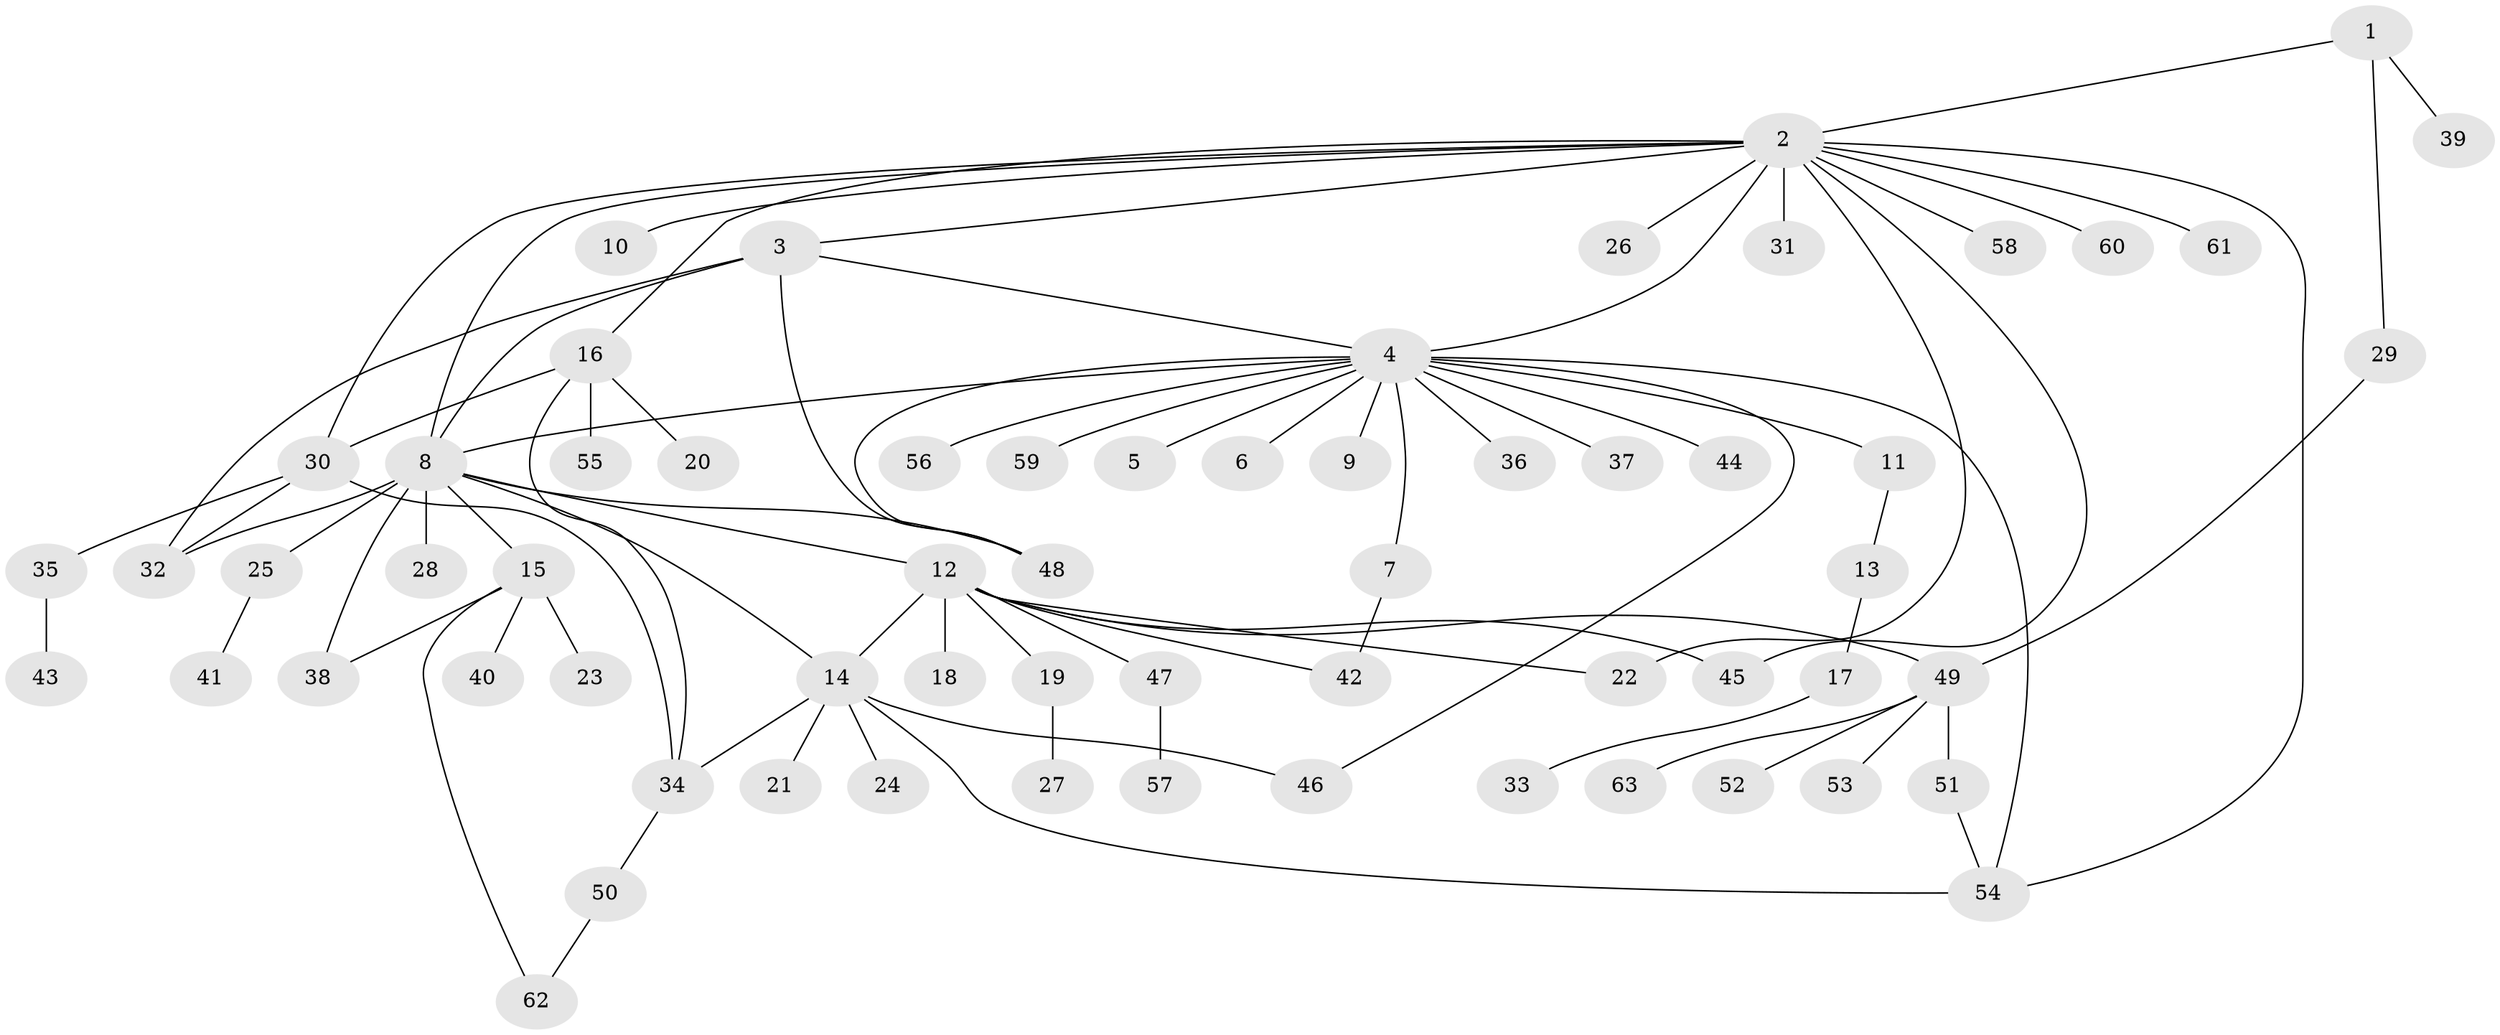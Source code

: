 // original degree distribution, {4: 0.045454545454545456, 17: 0.011363636363636364, 2: 0.25, 1: 0.5113636363636364, 18: 0.011363636363636364, 3: 0.09090909090909091, 13: 0.011363636363636364, 10: 0.011363636363636364, 8: 0.011363636363636364, 7: 0.011363636363636364, 6: 0.03409090909090909}
// Generated by graph-tools (version 1.1) at 2025/50/03/04/25 22:50:06]
// undirected, 63 vertices, 83 edges
graph export_dot {
  node [color=gray90,style=filled];
  1;
  2;
  3;
  4;
  5;
  6;
  7;
  8;
  9;
  10;
  11;
  12;
  13;
  14;
  15;
  16;
  17;
  18;
  19;
  20;
  21;
  22;
  23;
  24;
  25;
  26;
  27;
  28;
  29;
  30;
  31;
  32;
  33;
  34;
  35;
  36;
  37;
  38;
  39;
  40;
  41;
  42;
  43;
  44;
  45;
  46;
  47;
  48;
  49;
  50;
  51;
  52;
  53;
  54;
  55;
  56;
  57;
  58;
  59;
  60;
  61;
  62;
  63;
  1 -- 2 [weight=1.0];
  1 -- 29 [weight=1.0];
  1 -- 39 [weight=1.0];
  2 -- 3 [weight=1.0];
  2 -- 4 [weight=1.0];
  2 -- 8 [weight=1.0];
  2 -- 10 [weight=1.0];
  2 -- 16 [weight=1.0];
  2 -- 22 [weight=1.0];
  2 -- 26 [weight=1.0];
  2 -- 30 [weight=1.0];
  2 -- 31 [weight=1.0];
  2 -- 45 [weight=1.0];
  2 -- 54 [weight=1.0];
  2 -- 58 [weight=1.0];
  2 -- 60 [weight=1.0];
  2 -- 61 [weight=1.0];
  3 -- 4 [weight=1.0];
  3 -- 8 [weight=1.0];
  3 -- 32 [weight=1.0];
  3 -- 48 [weight=2.0];
  4 -- 5 [weight=1.0];
  4 -- 6 [weight=1.0];
  4 -- 7 [weight=1.0];
  4 -- 8 [weight=1.0];
  4 -- 9 [weight=1.0];
  4 -- 11 [weight=1.0];
  4 -- 36 [weight=1.0];
  4 -- 37 [weight=1.0];
  4 -- 44 [weight=1.0];
  4 -- 46 [weight=1.0];
  4 -- 48 [weight=1.0];
  4 -- 54 [weight=1.0];
  4 -- 56 [weight=1.0];
  4 -- 59 [weight=1.0];
  7 -- 42 [weight=1.0];
  8 -- 12 [weight=1.0];
  8 -- 14 [weight=1.0];
  8 -- 15 [weight=1.0];
  8 -- 25 [weight=1.0];
  8 -- 28 [weight=1.0];
  8 -- 32 [weight=1.0];
  8 -- 38 [weight=1.0];
  8 -- 48 [weight=1.0];
  11 -- 13 [weight=1.0];
  12 -- 14 [weight=1.0];
  12 -- 18 [weight=1.0];
  12 -- 19 [weight=1.0];
  12 -- 22 [weight=1.0];
  12 -- 42 [weight=1.0];
  12 -- 45 [weight=1.0];
  12 -- 47 [weight=1.0];
  12 -- 49 [weight=1.0];
  13 -- 17 [weight=1.0];
  14 -- 21 [weight=1.0];
  14 -- 24 [weight=1.0];
  14 -- 34 [weight=1.0];
  14 -- 46 [weight=1.0];
  14 -- 54 [weight=1.0];
  15 -- 23 [weight=1.0];
  15 -- 38 [weight=1.0];
  15 -- 40 [weight=1.0];
  15 -- 62 [weight=1.0];
  16 -- 20 [weight=1.0];
  16 -- 30 [weight=1.0];
  16 -- 34 [weight=1.0];
  16 -- 55 [weight=1.0];
  17 -- 33 [weight=1.0];
  19 -- 27 [weight=1.0];
  25 -- 41 [weight=1.0];
  29 -- 49 [weight=1.0];
  30 -- 32 [weight=1.0];
  30 -- 34 [weight=1.0];
  30 -- 35 [weight=1.0];
  34 -- 50 [weight=1.0];
  35 -- 43 [weight=1.0];
  47 -- 57 [weight=1.0];
  49 -- 51 [weight=1.0];
  49 -- 52 [weight=1.0];
  49 -- 53 [weight=1.0];
  49 -- 63 [weight=1.0];
  50 -- 62 [weight=1.0];
  51 -- 54 [weight=1.0];
}
